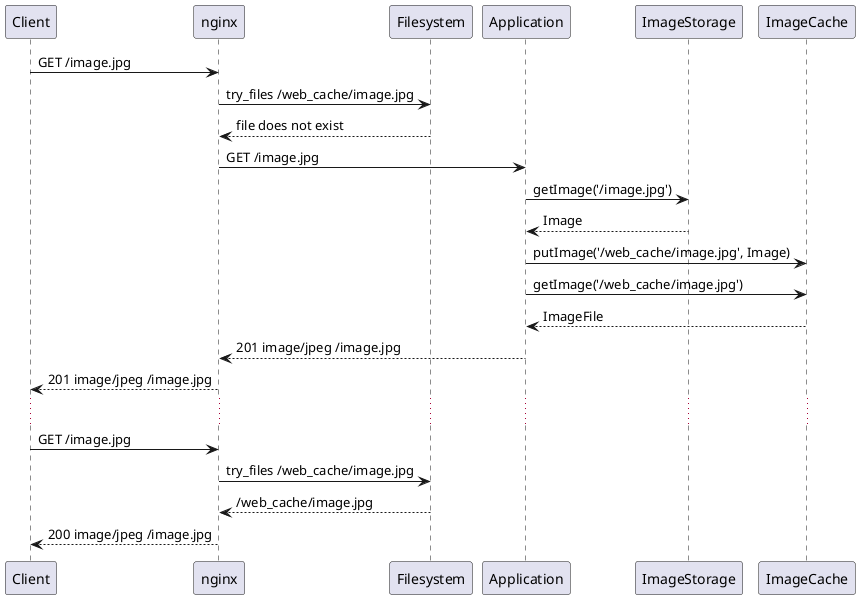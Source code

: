 @startuml

Client -> nginx: GET /image.jpg
nginx -> Filesystem: try_files /web_cache/image.jpg
nginx <-- Filesystem: file does not exist
nginx -> Application: GET /image.jpg
Application -> ImageStorage: getImage('/image.jpg')
Application <-- ImageStorage: Image
Application -> ImageCache: putImage('/web_cache/image.jpg', Image)
Application -> ImageCache: getImage('/web_cache/image.jpg')
Application <-- ImageCache: ImageFile
nginx <-- Application: 201 image/jpeg /image.jpg
Client <-- nginx: 201 image/jpeg /image.jpg

...

Client -> nginx: GET /image.jpg
nginx -> Filesystem: try_files /web_cache/image.jpg
nginx <-- Filesystem: /web_cache/image.jpg
Client <-- nginx: 200 image/jpeg /image.jpg

@enduml
